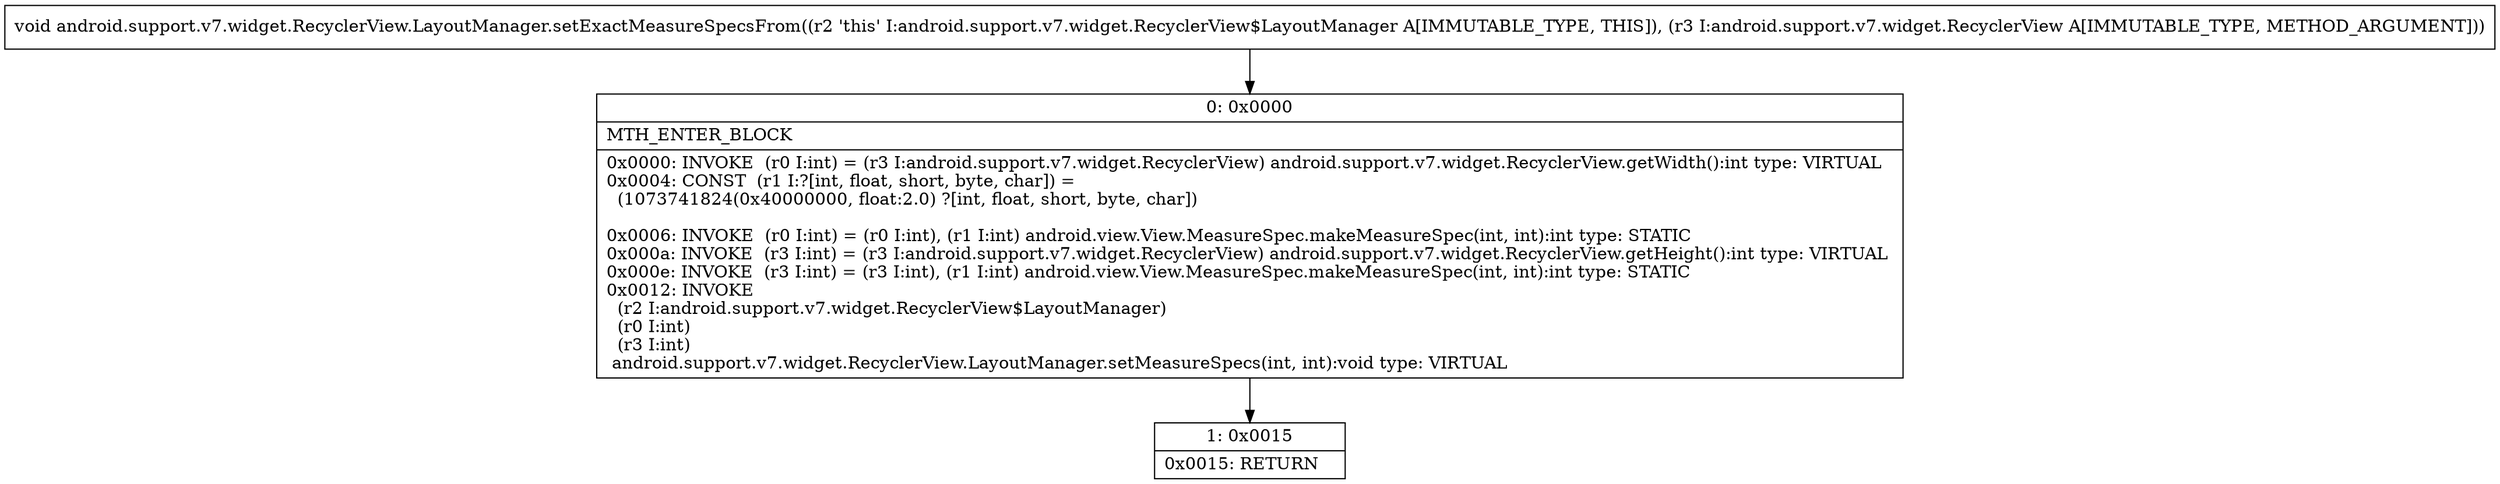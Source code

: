 digraph "CFG forandroid.support.v7.widget.RecyclerView.LayoutManager.setExactMeasureSpecsFrom(Landroid\/support\/v7\/widget\/RecyclerView;)V" {
Node_0 [shape=record,label="{0\:\ 0x0000|MTH_ENTER_BLOCK\l|0x0000: INVOKE  (r0 I:int) = (r3 I:android.support.v7.widget.RecyclerView) android.support.v7.widget.RecyclerView.getWidth():int type: VIRTUAL \l0x0004: CONST  (r1 I:?[int, float, short, byte, char]) = \l  (1073741824(0x40000000, float:2.0) ?[int, float, short, byte, char])\l \l0x0006: INVOKE  (r0 I:int) = (r0 I:int), (r1 I:int) android.view.View.MeasureSpec.makeMeasureSpec(int, int):int type: STATIC \l0x000a: INVOKE  (r3 I:int) = (r3 I:android.support.v7.widget.RecyclerView) android.support.v7.widget.RecyclerView.getHeight():int type: VIRTUAL \l0x000e: INVOKE  (r3 I:int) = (r3 I:int), (r1 I:int) android.view.View.MeasureSpec.makeMeasureSpec(int, int):int type: STATIC \l0x0012: INVOKE  \l  (r2 I:android.support.v7.widget.RecyclerView$LayoutManager)\l  (r0 I:int)\l  (r3 I:int)\l android.support.v7.widget.RecyclerView.LayoutManager.setMeasureSpecs(int, int):void type: VIRTUAL \l}"];
Node_1 [shape=record,label="{1\:\ 0x0015|0x0015: RETURN   \l}"];
MethodNode[shape=record,label="{void android.support.v7.widget.RecyclerView.LayoutManager.setExactMeasureSpecsFrom((r2 'this' I:android.support.v7.widget.RecyclerView$LayoutManager A[IMMUTABLE_TYPE, THIS]), (r3 I:android.support.v7.widget.RecyclerView A[IMMUTABLE_TYPE, METHOD_ARGUMENT])) }"];
MethodNode -> Node_0;
Node_0 -> Node_1;
}


